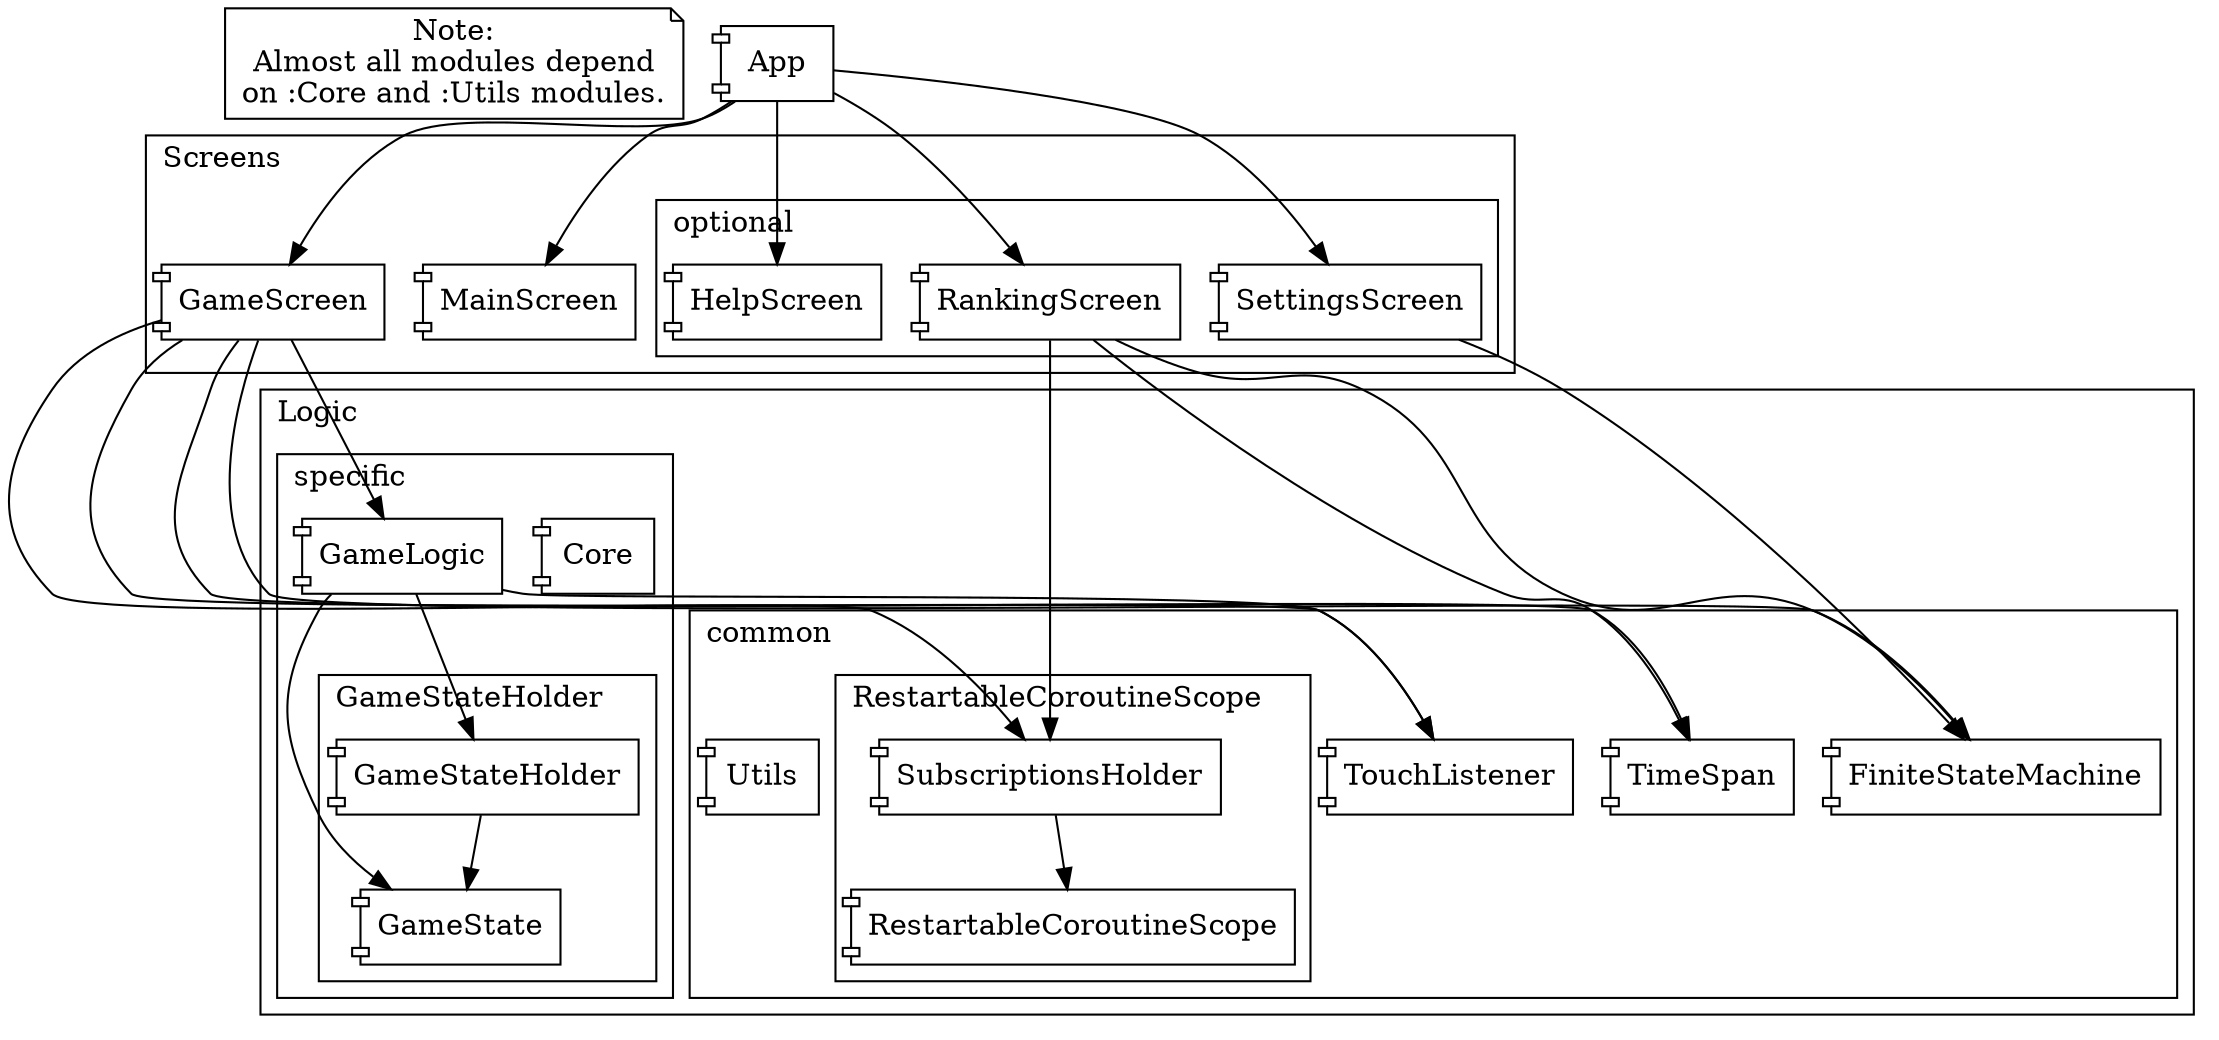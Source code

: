 digraph G {
    graph[center=true];
    node[shape=component];
//    rankdir=LR;
//    nodesep=0.5;
//    edge [ constraint=false ];
//    fontsize=18;
    labeljust="l";

    Note [shape="note", label="Note:\nAlmost all modules depend\non :Core and :Utils modules."];

    App;

    subgraph cluster_1 {
        label="Logic";

        subgraph cluster_2 {
            label="common"

            FiniteStateMachine;

            subgraph cluster_3 {
                label="RestartableCoroutineScope"

                RestartableCoroutineScope;
                SubscriptionsHolder;
            }

            TimeSpan;
            TouchListener;
            Utils [shape=component];
        }

        subgraph cluster_4 {
            label="specific";

            Core;
            GameLogic;

            subgraph cluster5 {
                label = "GameStateHolder"

                GameState;
                GameStateHolder;
            };
        };
    };

    subgraph cluster_6 {
        label="Screens";

        GameScreen;
        MainScreen;

        subgraph cluster_7 {
            label="optional";

            HelpScreen;
            RankingScreen;
            SettingsScreen;
        };
    };

//    App -> Core;
//    App -> Utils;
    App -> MainScreen;
    App -> GameScreen;
    App -> RankingScreen;
    App -> SettingsScreen;
    App -> HelpScreen;

//    Core -> Utils;
//    Core -> FiniteStateMachine;

//    GameLogic -> Core;
//    GameLogic -> Utils;
    GameLogic -> TouchListener;
    GameLogic -> GameState;
    GameLogic -> GameStateHolder;

//    FiniteStateMachine -> Utils;

//    TimeSpan -> Core;
//    TimeSpan -> Utils;

//    TouchListener -> Core;
//    TouchListener -> Utils;

//    HelpScreen -> Core;

//    RankingScreen -> Core;
//    RankingScreen -> Utils;
    RankingScreen -> FiniteStateMachine;
//    RankingScreen -> RestartableCoroutineScope;
    RankingScreen -> SubscriptionsHolder;
    RankingScreen -> TimeSpan;

    SubscriptionsHolder -> RestartableCoroutineScope;

//    GameState -> Core;
//    GameState -> Utils;

//    GameStateHolder -> Core;
    GameStateHolder -> GameState;

//    RestartableCoroutineScope -> Utils;

//    SettingsScreen -> Core;
//    SettingsScreen -> Utils;
    SettingsScreen -> FiniteStateMachine;

//    SubscriptionsHolder -> Utils;

//    GameScreen -> Core;
//    GameScreen -> Utils;
    GameScreen -> FiniteStateMachine;
    GameScreen -> GameLogic;
//    GameScreen -> RestartableCoroutineScope;
    GameScreen -> SubscriptionsHolder;
    GameScreen -> TouchListener;
    GameScreen -> TimeSpan;

//    MainScreen -> Core;
}